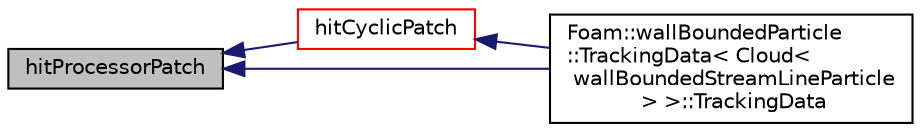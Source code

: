 digraph "hitProcessorPatch"
{
  bgcolor="transparent";
  edge [fontname="Helvetica",fontsize="10",labelfontname="Helvetica",labelfontsize="10"];
  node [fontname="Helvetica",fontsize="10",shape=record];
  rankdir="LR";
  Node1181 [label="hitProcessorPatch",height=0.2,width=0.4,color="black", fillcolor="grey75", style="filled", fontcolor="black"];
  Node1181 -> Node1182 [dir="back",color="midnightblue",fontsize="10",style="solid",fontname="Helvetica"];
  Node1182 [label="hitCyclicPatch",height=0.2,width=0.4,color="red",URL="$a24305.html#a18d4a8f6e9443b58d4ba678034d03d19",tooltip="Overridable function to handle the particle hitting a cyclic. "];
  Node1182 -> Node1188 [dir="back",color="midnightblue",fontsize="10",style="solid",fontname="Helvetica"];
  Node1188 [label="Foam::wallBoundedParticle\l::TrackingData\< Cloud\<\l wallBoundedStreamLineParticle\l \> \>::TrackingData",height=0.2,width=0.4,color="black",URL="$a24309.html#a6314a22146c220ef091a623801dc2b2d"];
  Node1181 -> Node1188 [dir="back",color="midnightblue",fontsize="10",style="solid",fontname="Helvetica"];
}
